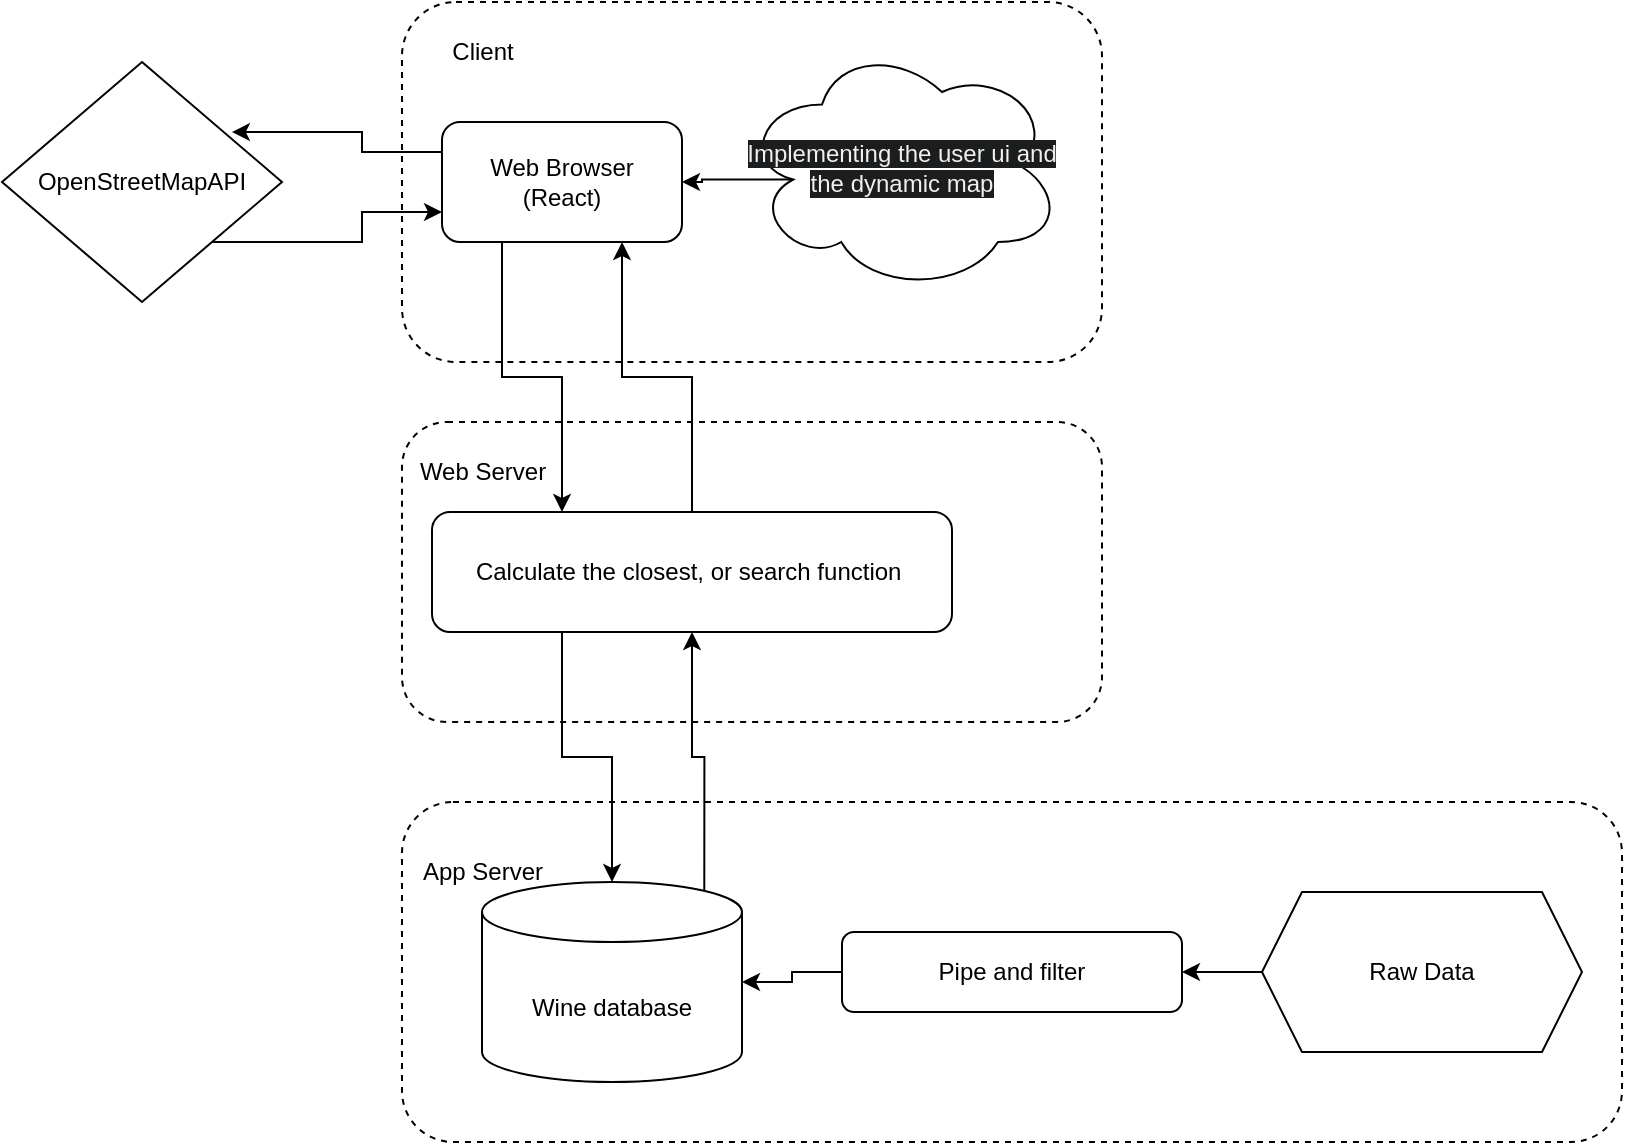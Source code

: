<mxfile version="22.1.2" type="device">
  <diagram name="Page-1" id="sUtZUhrDni2kjcrQJbx3">
    <mxGraphModel dx="1239" dy="731" grid="1" gridSize="10" guides="1" tooltips="1" connect="1" arrows="1" fold="1" page="1" pageScale="1" pageWidth="827" pageHeight="1169" math="0" shadow="0">
      <root>
        <mxCell id="0" />
        <mxCell id="1" parent="0" />
        <mxCell id="azy8R_Z3eTaHkKHLKna5-1" value="" style="rounded=1;whiteSpace=wrap;html=1;dashed=1;" vertex="1" parent="1">
          <mxGeometry x="70" y="60" width="350" height="180" as="geometry" />
        </mxCell>
        <mxCell id="azy8R_Z3eTaHkKHLKna5-2" value="Client" style="text;html=1;align=center;verticalAlign=middle;resizable=0;points=[];autosize=1;strokeColor=none;fillColor=none;" vertex="1" parent="1">
          <mxGeometry x="85" y="70" width="50" height="30" as="geometry" />
        </mxCell>
        <mxCell id="azy8R_Z3eTaHkKHLKna5-3" value="" style="rounded=1;whiteSpace=wrap;html=1;dashed=1;" vertex="1" parent="1">
          <mxGeometry x="70" y="270" width="350" height="150" as="geometry" />
        </mxCell>
        <mxCell id="azy8R_Z3eTaHkKHLKna5-4" value="Web Server" style="text;html=1;align=center;verticalAlign=middle;resizable=0;points=[];autosize=1;strokeColor=none;fillColor=none;" vertex="1" parent="1">
          <mxGeometry x="65" y="280" width="90" height="30" as="geometry" />
        </mxCell>
        <mxCell id="azy8R_Z3eTaHkKHLKna5-5" value="" style="rounded=1;whiteSpace=wrap;html=1;dashed=1;" vertex="1" parent="1">
          <mxGeometry x="70" y="460" width="610" height="170" as="geometry" />
        </mxCell>
        <mxCell id="azy8R_Z3eTaHkKHLKna5-6" value="App Server" style="text;html=1;align=center;verticalAlign=middle;resizable=0;points=[];autosize=1;strokeColor=none;fillColor=none;" vertex="1" parent="1">
          <mxGeometry x="70" y="480" width="80" height="30" as="geometry" />
        </mxCell>
        <mxCell id="azy8R_Z3eTaHkKHLKna5-19" style="edgeStyle=orthogonalEdgeStyle;rounded=0;orthogonalLoop=1;jettySize=auto;html=1;exitX=0.25;exitY=1;exitDx=0;exitDy=0;entryX=0.25;entryY=0;entryDx=0;entryDy=0;" edge="1" parent="1" source="azy8R_Z3eTaHkKHLKna5-7" target="azy8R_Z3eTaHkKHLKna5-16">
          <mxGeometry relative="1" as="geometry" />
        </mxCell>
        <mxCell id="azy8R_Z3eTaHkKHLKna5-7" value="Web Browser&lt;br&gt;(React)" style="rounded=1;whiteSpace=wrap;html=1;" vertex="1" parent="1">
          <mxGeometry x="90" y="120" width="120" height="60" as="geometry" />
        </mxCell>
        <mxCell id="azy8R_Z3eTaHkKHLKna5-11" style="edgeStyle=orthogonalEdgeStyle;rounded=0;orthogonalLoop=1;jettySize=auto;html=1;exitX=0.16;exitY=0.55;exitDx=0;exitDy=0;exitPerimeter=0;entryX=1;entryY=0.5;entryDx=0;entryDy=0;" edge="1" parent="1" source="azy8R_Z3eTaHkKHLKna5-9" target="azy8R_Z3eTaHkKHLKna5-7">
          <mxGeometry relative="1" as="geometry" />
        </mxCell>
        <mxCell id="azy8R_Z3eTaHkKHLKna5-9" value="&lt;span style=&quot;color: rgb(240, 240, 240); font-family: Helvetica; font-size: 12px; font-style: normal; font-variant-ligatures: normal; font-variant-caps: normal; font-weight: 400; letter-spacing: normal; orphans: 2; text-align: center; text-indent: 0px; text-transform: none; widows: 2; word-spacing: 0px; -webkit-text-stroke-width: 0px; background-color: rgb(27, 29, 30); text-decoration-thickness: initial; text-decoration-style: initial; text-decoration-color: initial; float: none; display: inline !important;&quot;&gt;Implementing the user ui and the dynamic map&lt;/span&gt;" style="ellipse;shape=cloud;whiteSpace=wrap;html=1;" vertex="1" parent="1">
          <mxGeometry x="240" y="80" width="160" height="125" as="geometry" />
        </mxCell>
        <mxCell id="azy8R_Z3eTaHkKHLKna5-15" style="edgeStyle=orthogonalEdgeStyle;rounded=0;orthogonalLoop=1;jettySize=auto;html=1;exitX=1;exitY=1;exitDx=0;exitDy=0;entryX=0;entryY=0.75;entryDx=0;entryDy=0;" edge="1" parent="1" source="azy8R_Z3eTaHkKHLKna5-13" target="azy8R_Z3eTaHkKHLKna5-7">
          <mxGeometry relative="1" as="geometry" />
        </mxCell>
        <mxCell id="azy8R_Z3eTaHkKHLKna5-13" value="OpenStreetMapAPI" style="rhombus;whiteSpace=wrap;html=1;" vertex="1" parent="1">
          <mxGeometry x="-130" y="90" width="140" height="120" as="geometry" />
        </mxCell>
        <mxCell id="azy8R_Z3eTaHkKHLKna5-14" style="edgeStyle=orthogonalEdgeStyle;rounded=0;orthogonalLoop=1;jettySize=auto;html=1;exitX=0;exitY=0.25;exitDx=0;exitDy=0;entryX=0.821;entryY=0.292;entryDx=0;entryDy=0;entryPerimeter=0;" edge="1" parent="1" source="azy8R_Z3eTaHkKHLKna5-7" target="azy8R_Z3eTaHkKHLKna5-13">
          <mxGeometry relative="1" as="geometry" />
        </mxCell>
        <mxCell id="azy8R_Z3eTaHkKHLKna5-20" style="edgeStyle=orthogonalEdgeStyle;rounded=0;orthogonalLoop=1;jettySize=auto;html=1;exitX=0.5;exitY=0;exitDx=0;exitDy=0;entryX=0.75;entryY=1;entryDx=0;entryDy=0;" edge="1" parent="1" source="azy8R_Z3eTaHkKHLKna5-16" target="azy8R_Z3eTaHkKHLKna5-7">
          <mxGeometry relative="1" as="geometry" />
        </mxCell>
        <mxCell id="azy8R_Z3eTaHkKHLKna5-22" style="edgeStyle=orthogonalEdgeStyle;rounded=0;orthogonalLoop=1;jettySize=auto;html=1;exitX=0.25;exitY=1;exitDx=0;exitDy=0;" edge="1" parent="1" source="azy8R_Z3eTaHkKHLKna5-16" target="azy8R_Z3eTaHkKHLKna5-18">
          <mxGeometry relative="1" as="geometry" />
        </mxCell>
        <mxCell id="azy8R_Z3eTaHkKHLKna5-16" value="Calculate the closest, or search function&amp;nbsp;" style="rounded=1;whiteSpace=wrap;html=1;" vertex="1" parent="1">
          <mxGeometry x="85" y="315" width="260" height="60" as="geometry" />
        </mxCell>
        <mxCell id="azy8R_Z3eTaHkKHLKna5-23" style="edgeStyle=orthogonalEdgeStyle;rounded=0;orthogonalLoop=1;jettySize=auto;html=1;exitX=0.855;exitY=0;exitDx=0;exitDy=4.35;exitPerimeter=0;entryX=0.5;entryY=1;entryDx=0;entryDy=0;" edge="1" parent="1" source="azy8R_Z3eTaHkKHLKna5-18" target="azy8R_Z3eTaHkKHLKna5-16">
          <mxGeometry relative="1" as="geometry" />
        </mxCell>
        <mxCell id="azy8R_Z3eTaHkKHLKna5-18" value="Wine database" style="shape=cylinder3;whiteSpace=wrap;html=1;boundedLbl=1;backgroundOutline=1;size=15;" vertex="1" parent="1">
          <mxGeometry x="110" y="500" width="130" height="100" as="geometry" />
        </mxCell>
        <mxCell id="azy8R_Z3eTaHkKHLKna5-26" style="edgeStyle=orthogonalEdgeStyle;rounded=0;orthogonalLoop=1;jettySize=auto;html=1;exitX=0;exitY=0.5;exitDx=0;exitDy=0;" edge="1" parent="1" source="azy8R_Z3eTaHkKHLKna5-24" target="azy8R_Z3eTaHkKHLKna5-25">
          <mxGeometry relative="1" as="geometry" />
        </mxCell>
        <mxCell id="azy8R_Z3eTaHkKHLKna5-24" value="Raw Data" style="shape=hexagon;perimeter=hexagonPerimeter2;whiteSpace=wrap;html=1;fixedSize=1;" vertex="1" parent="1">
          <mxGeometry x="500" y="505" width="160" height="80" as="geometry" />
        </mxCell>
        <mxCell id="azy8R_Z3eTaHkKHLKna5-27" style="edgeStyle=orthogonalEdgeStyle;rounded=0;orthogonalLoop=1;jettySize=auto;html=1;exitX=0;exitY=0.5;exitDx=0;exitDy=0;" edge="1" parent="1" source="azy8R_Z3eTaHkKHLKna5-25" target="azy8R_Z3eTaHkKHLKna5-18">
          <mxGeometry relative="1" as="geometry" />
        </mxCell>
        <mxCell id="azy8R_Z3eTaHkKHLKna5-25" value="Pipe and filter" style="rounded=1;whiteSpace=wrap;html=1;" vertex="1" parent="1">
          <mxGeometry x="290" y="525" width="170" height="40" as="geometry" />
        </mxCell>
      </root>
    </mxGraphModel>
  </diagram>
</mxfile>
